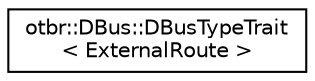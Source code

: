 digraph "Graphical Class Hierarchy"
{
  edge [fontname="Helvetica",fontsize="10",labelfontname="Helvetica",labelfontsize="10"];
  node [fontname="Helvetica",fontsize="10",shape=record];
  rankdir="LR";
  Node0 [label="otbr::DBus::DBusTypeTrait\l\< ExternalRoute \>",height=0.2,width=0.4,color="black", fillcolor="white", style="filled",URL="$d0/d04/structotbr_1_1DBus_1_1DBusTypeTrait_3_01ExternalRoute_01_4.html"];
}
